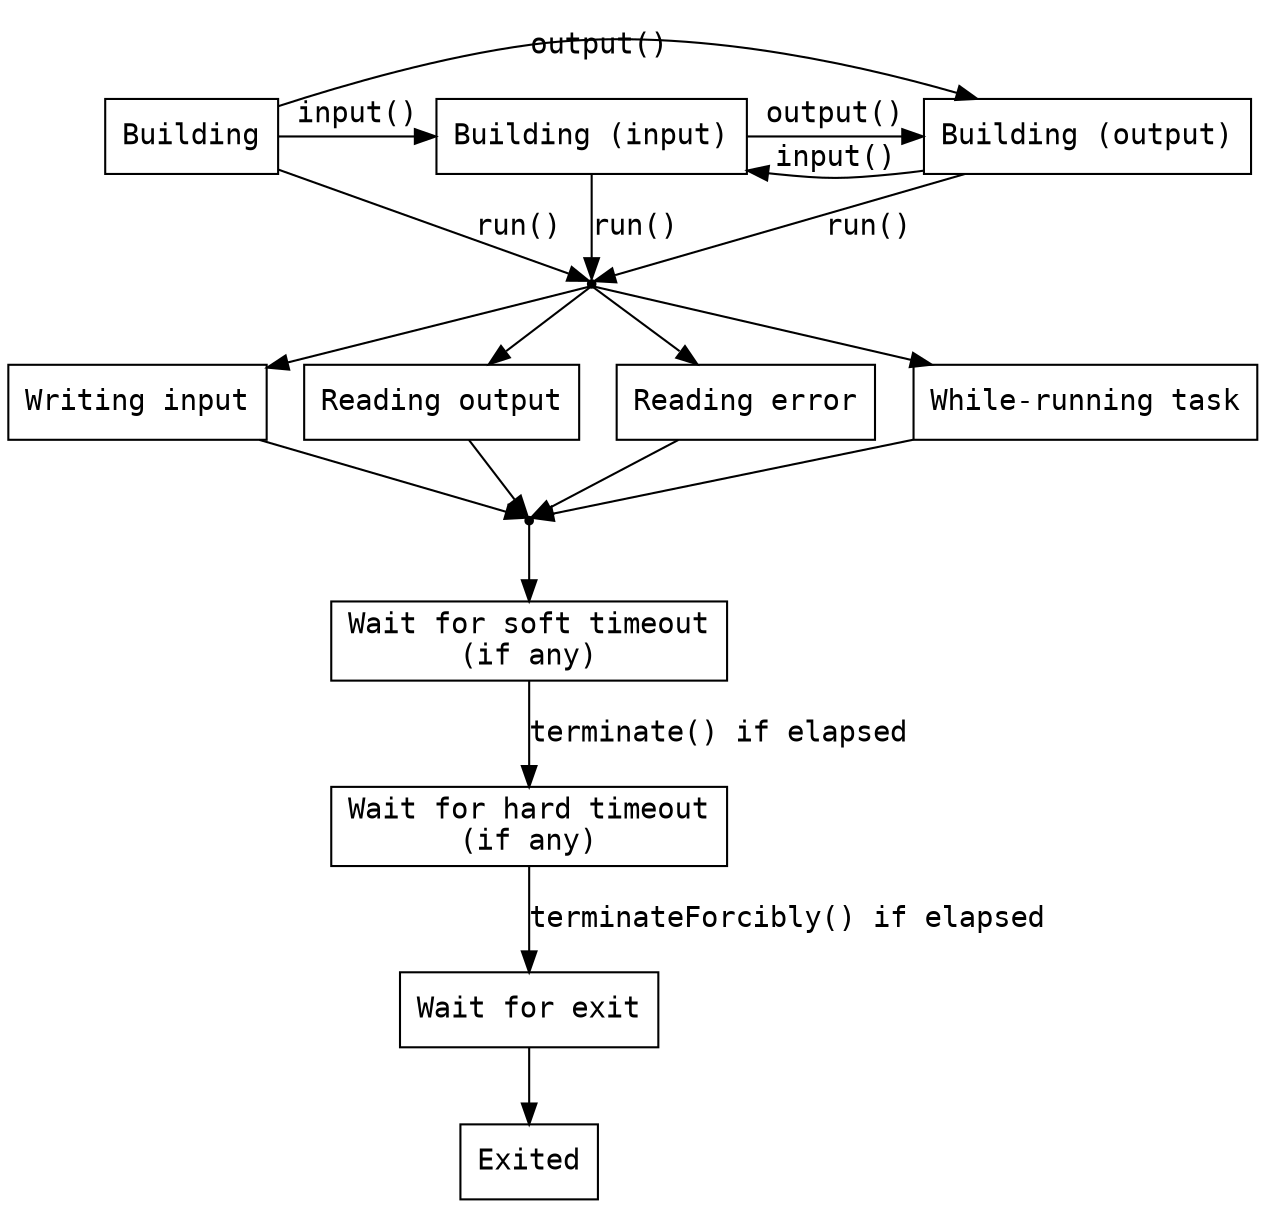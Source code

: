 #!/usr/bin/env dot -Tpng

digraph {
    rankdir=TB;

    node [shape=box, fontname="DejaVu Sans Mono"];
    edge [fontname="DejaVu Sans Mono"];

    conf_input [label="Building (input)"];
    building [label="Building"];
    conf_output [label="Building (output)"];
    started [label="", shape="point"];
    input [label="Writing input"];
    output [label="Reading output"];
    error [label="Reading error"];
    while [label="While-running task"];
    io_done [label="", shape="point"];
    soft [label="Wait for soft timeout\n(if any)"];
    hard [label="Wait for hard timeout\n(if any)"];
    await [label="Wait for exit"];
    exited [label="Exited"];

    {rank=same; conf_input; building; conf_output;}

    building -> started [label="run()"]
    building -> conf_input [label="input()"]
    building -> conf_output [label="output()"]
    conf_input -> conf_output [label="output()"]
    conf_output -> conf_input [label="input()"]
    conf_input -> started [label="run()"]
    conf_output -> started [label="run()"]
    started -> input
    started -> output
    started -> error
    started -> while
    input -> io_done
    output -> io_done
    error -> io_done
    while -> io_done
    io_done -> soft
    soft -> hard [label="terminate() if elapsed"]
    hard -> await [label="terminateForcibly() if elapsed"]
    await -> exited
}
